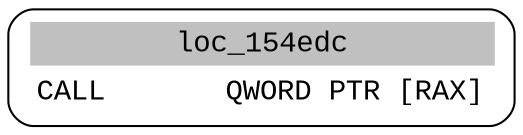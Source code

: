 digraph asm_graph {
1941 [
shape="Mrecord" fontname="Courier New"label =<<table border="0" cellborder="0" cellpadding="3"><tr><td align="center" colspan="2" bgcolor="grey">loc_154edc</td></tr><tr><td align="left">CALL       QWORD PTR [RAX]</td></tr></table>> ];
}